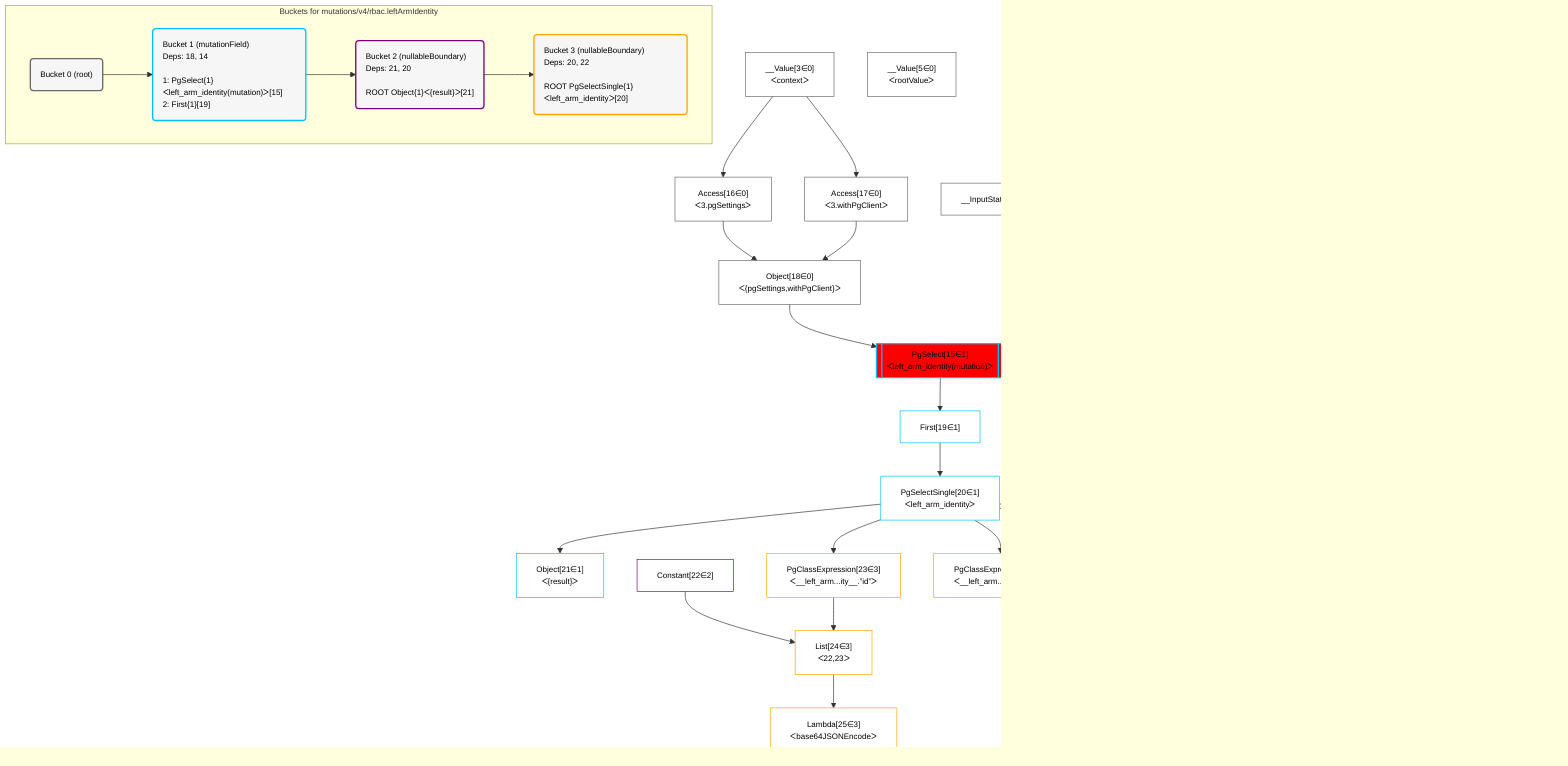 %%{init: {'themeVariables': { 'fontSize': '12px'}}}%%
graph TD
    classDef path fill:#eee,stroke:#000,color:#000
    classDef plan fill:#fff,stroke-width:1px,color:#000
    classDef itemplan fill:#fff,stroke-width:2px,color:#000
    classDef sideeffectplan fill:#f00,stroke-width:2px,color:#000
    classDef bucket fill:#f6f6f6,color:#000,stroke-width:2px,text-align:left


    %% define steps
    __Value3["__Value[3∈0]<br />ᐸcontextᐳ"]:::plan
    __Value5["__Value[5∈0]<br />ᐸrootValueᐳ"]:::plan
    __InputStaticLeaf10["__InputStaticLeaf[10∈0]"]:::plan
    __InputStaticLeaf11["__InputStaticLeaf[11∈0]"]:::plan
    __InputStaticLeaf12["__InputStaticLeaf[12∈0]"]:::plan
    __InputStaticLeaf13["__InputStaticLeaf[13∈0]"]:::plan
    Object14["Object[14∈0]<br />ᐸ{id,person_id,length_in_metres,mood}ᐳ"]:::plan
    Access16["Access[16∈0]<br />ᐸ3.pgSettingsᐳ"]:::plan
    Access17["Access[17∈0]<br />ᐸ3.withPgClientᐳ"]:::plan
    Object18["Object[18∈0]<br />ᐸ{pgSettings,withPgClient}ᐳ"]:::plan
    PgSelect15[["PgSelect[15∈1]<br />ᐸleft_arm_identity(mutation)ᐳ"]]:::sideeffectplan
    First19["First[19∈1]"]:::plan
    PgSelectSingle20["PgSelectSingle[20∈1]<br />ᐸleft_arm_identityᐳ"]:::plan
    Object21["Object[21∈1]<br />ᐸ{result}ᐳ"]:::plan
    Constant22["Constant[22∈2]"]:::plan
    PgClassExpression23["PgClassExpression[23∈3]<br />ᐸ__left_arm...ity__.”id”ᐳ"]:::plan
    List24["List[24∈3]<br />ᐸ22,23ᐳ"]:::plan
    Lambda25["Lambda[25∈3]<br />ᐸbase64JSONEncodeᐳ"]:::plan
    PgClassExpression27["PgClassExpression[27∈3]<br />ᐸ__left_arm...person_id”ᐳ"]:::plan
    PgClassExpression28["PgClassExpression[28∈3]<br />ᐸ__left_arm...in_metres”ᐳ"]:::plan
    PgClassExpression29["PgClassExpression[29∈3]<br />ᐸ__left_arm...y__.”mood”ᐳ"]:::plan

    %% plan dependencies
    __InputStaticLeaf10 & __InputStaticLeaf11 & __InputStaticLeaf12 & __InputStaticLeaf13 --> Object14
    __Value3 --> Access16
    __Value3 --> Access17
    Access16 & Access17 --> Object18
    Object18 & Object14 --> PgSelect15
    PgSelect15 --> First19
    First19 --> PgSelectSingle20
    PgSelectSingle20 --> Object21
    PgSelectSingle20 --> PgClassExpression23
    Constant22 & PgClassExpression23 --> List24
    List24 --> Lambda25
    PgSelectSingle20 --> PgClassExpression27
    PgSelectSingle20 --> PgClassExpression28
    PgSelectSingle20 --> PgClassExpression29

    subgraph "Buckets for mutations/v4/rbac.leftArmIdentity"
    Bucket0("Bucket 0 (root)"):::bucket
    classDef bucket0 stroke:#696969
    class Bucket0,__Value3,__Value5,__InputStaticLeaf10,__InputStaticLeaf11,__InputStaticLeaf12,__InputStaticLeaf13,Object14,Access16,Access17,Object18 bucket0
    Bucket1("Bucket 1 (mutationField)<br />Deps: 18, 14<br /><br />1: PgSelect{1}ᐸleft_arm_identity(mutation)ᐳ[15]<br />2: First{1}[19]"):::bucket
    classDef bucket1 stroke:#00bfff
    class Bucket1,PgSelect15,First19,PgSelectSingle20,Object21 bucket1
    Bucket2("Bucket 2 (nullableBoundary)<br />Deps: 21, 20<br /><br />ROOT Object{1}ᐸ{result}ᐳ[21]"):::bucket
    classDef bucket2 stroke:#7f007f
    class Bucket2,Constant22 bucket2
    Bucket3("Bucket 3 (nullableBoundary)<br />Deps: 20, 22<br /><br />ROOT PgSelectSingle{1}ᐸleft_arm_identityᐳ[20]"):::bucket
    classDef bucket3 stroke:#ffa500
    class Bucket3,PgClassExpression23,List24,Lambda25,PgClassExpression27,PgClassExpression28,PgClassExpression29 bucket3
    Bucket0 --> Bucket1
    Bucket1 --> Bucket2
    Bucket2 --> Bucket3
    end